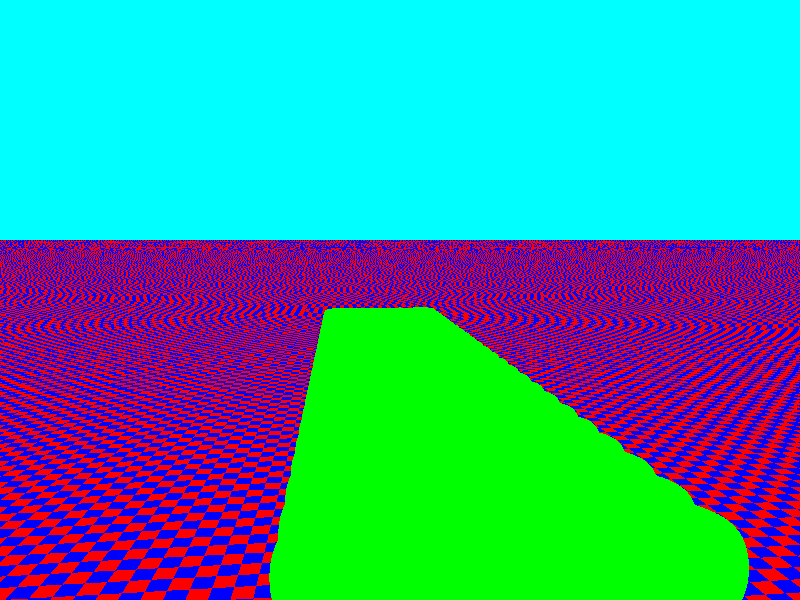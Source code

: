                     /* ---------------------------------------------------------*/  
 /*      Prosty program rysujący obraz oświetlonej kuli      */
 /* ---------------------------------------------------------*/
 
 #include "colors.inc"      /* włączenie pliku zawierającego */
                            /* predefiniowane elementy sceny */
 

 background { color Cyan }  /* określenie koloru tła */
  
  
 camera                     /* określenie pozycji obserwatora */ 
                            /* i sposobu patrzenia na obiekt */
 {
    location    <0, 15, -20>
    look_at     <5, 10,  30>
 } 
  

 #declare Count = 1;
 
 #declare myobject = union
 {   
     #declare Number = 64;  
     #declare Ang = 360/Number;  
     
     /* Deklaracja i ustawienie wartości liczby przebiegów pętli*/
     #while (Count < Number+1) /* Sprawdzenie warunku końca pętli*/
     
        sphere /* definicja obiektu */
        {
            <-2, 1, 0> 0.5
            texture { pigment { color Green }} 
            scale <1, 2.5, 1>
            rotate <0, Ang * Count, 0>
        }  
     
        #declare Count = Count + 1; /* Zwiększenie licznika petli*/
     #end /* Koniec pętli*/  
 }   
 
 #declare numberRows = 5;
 #declare X = 119;
 #declare CountX = 0;
 #while (CountX < X+1) 
    #declare mod3 = mod(CountX,numberRows);
        
    object 
    {
        myobject translate <mod3 * 3, 1, floor(CountX/numberRows) * 3>   
      }        
        
    #declare CountX = CountX+1; 
 #end 
 
 plane /* nazwa obiektu */
 {
    <0, 1, 0>, -1 /* parametry opisujące płaszczyznę */
    pigment {checker color Red,color Blue }
    /*(czerwono - niebieska szachownica) */
 }

 
 light_source { <-23, 10, -3> color Red }   /* definicja oświetlenia sceny */ 
 light_source { <0, 10, -30> color Green }   /* definicja oświetlenia sceny */ 